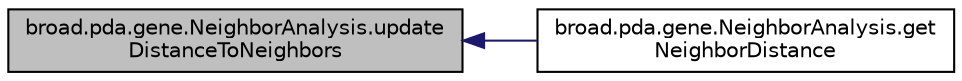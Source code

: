 digraph "broad.pda.gene.NeighborAnalysis.updateDistanceToNeighbors"
{
  edge [fontname="Helvetica",fontsize="10",labelfontname="Helvetica",labelfontsize="10"];
  node [fontname="Helvetica",fontsize="10",shape=record];
  rankdir="LR";
  Node1 [label="broad.pda.gene.NeighborAnalysis.update\lDistanceToNeighbors",height=0.2,width=0.4,color="black", fillcolor="grey75", style="filled" fontcolor="black"];
  Node1 -> Node2 [dir="back",color="midnightblue",fontsize="10",style="solid"];
  Node2 [label="broad.pda.gene.NeighborAnalysis.get\lNeighborDistance",height=0.2,width=0.4,color="black", fillcolor="white", style="filled",URL="$classbroad_1_1pda_1_1gene_1_1_neighbor_analysis.html#a9121f0c290ec779569131366cf39f2d9"];
}
